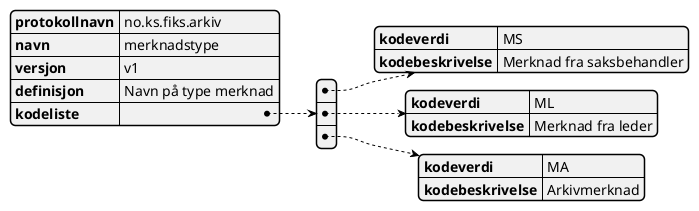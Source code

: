 @startjson
{
  "protokollnavn": "no.ks.fiks.arkiv",
  "navn": "merknadstype",
  "versjon": "v1",
  "definisjon": "Navn på type merknad",
  "kodeliste": [
    {
      "kodeverdi" : "MS",
      "kodebeskrivelse" : "Merknad fra saksbehandler"
    },
    {
      "kodeverdi" : "ML",
      "kodebeskrivelse" : "Merknad fra leder"
    },
    {
      "kodeverdi" : "MA",
      "kodebeskrivelse" : "Arkivmerknad"
    }
  ]
}
@endjson